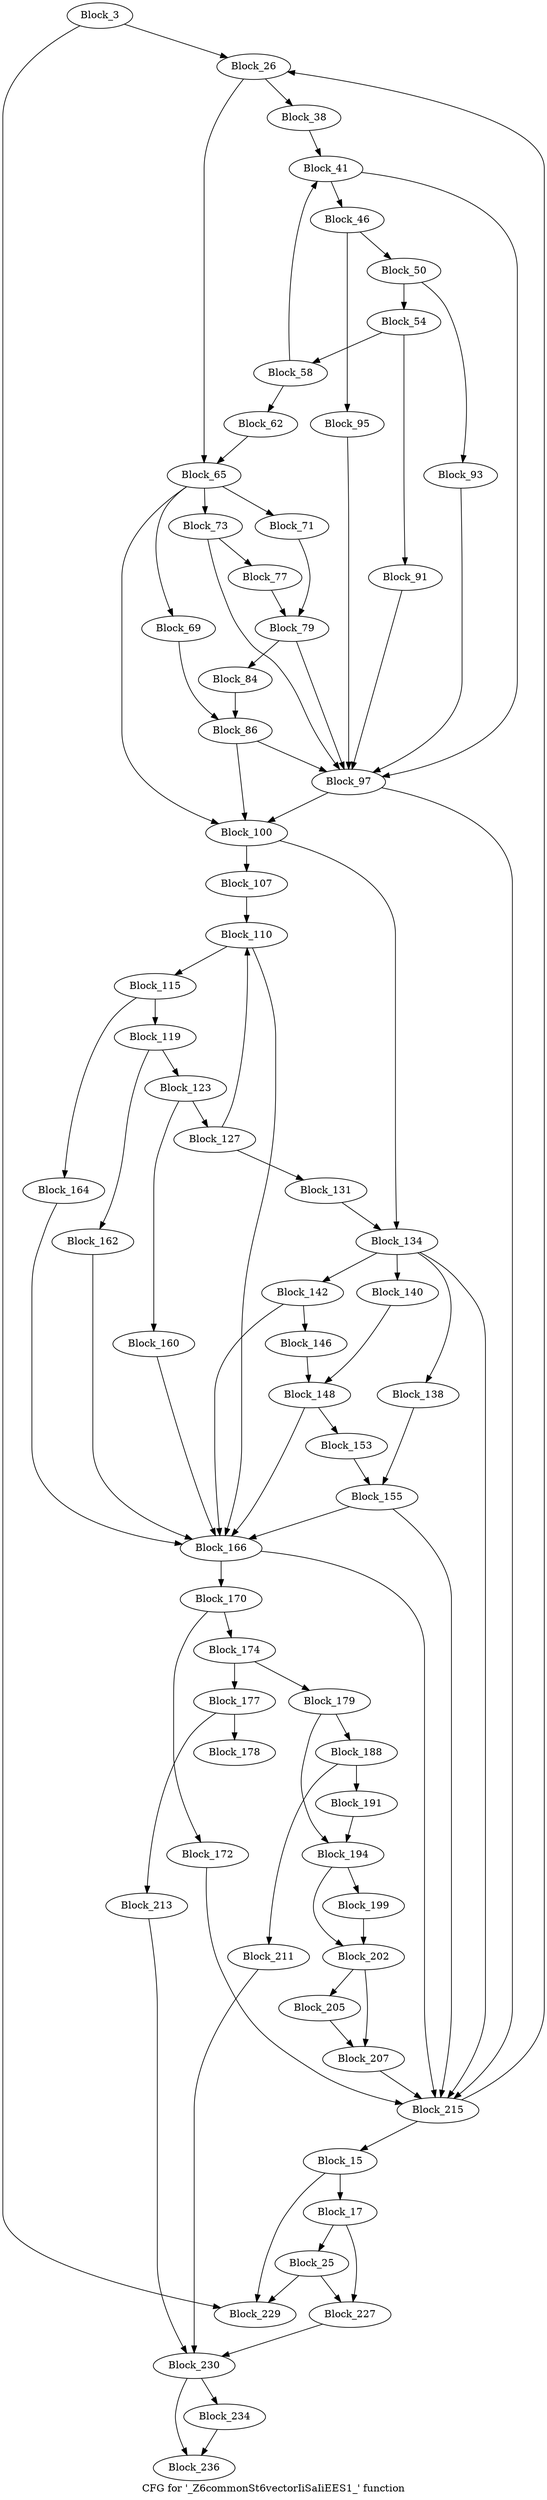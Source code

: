 digraph "CFG for '_Z6commonSt6vectorIiSaIiEES1_' function" {
	label="CFG for '_Z6commonSt6vectorIiSaIiEES1_' function";

	block_3 [label="Block_3"];
	block_3:s0 -> block_229;
	block_3:s1 -> block_26;
	block_15 [label="Block_15"];
	block_15:s0 -> block_229;
	block_15:s1 -> block_17;
	block_17 [label="Block_17"];
	block_17 -> block_25;
	block_17 -> block_227;
	block_25 [label="Block_25"];
	block_25 -> block_229;
	block_25 -> block_227;
	block_26 [label="Block_26"];
	block_26:s0 -> block_38;
	block_26:s1 -> block_65;
	block_38 [label="Block_38"];
	block_38 -> block_41;
	block_41 [label="Block_41"];
	block_41:s0 -> block_97;
	block_41:s1 -> block_46;
	block_46 [label="Block_46"];
	block_46:s0 -> block_95;
	block_46:s1 -> block_50;
	block_50 [label="Block_50"];
	block_50:s0 -> block_93;
	block_50:s1 -> block_54;
	block_54 [label="Block_54"];
	block_54:s0 -> block_91;
	block_54:s1 -> block_58;
	block_58 [label="Block_58"];
	block_58:s0 -> block_41;
	block_58:s1 -> block_62;
	block_62 [label="Block_62"];
	block_62 -> block_65;
	block_65 [label="Block_65"];
	block_65:s0 -> block_100;
	block_65:s1 -> block_73;
	block_65:s2 -> block_71;
	block_65:s3 -> block_69;
	block_69 [label="Block_69"];
	block_69 -> block_86;
	block_71 [label="Block_71"];
	block_71 -> block_79;
	block_73 [label="Block_73"];
	block_73:s0 -> block_97;
	block_73:s1 -> block_77;
	block_77 [label="Block_77"];
	block_77 -> block_79;
	block_79 [label="Block_79"];
	block_79:s0 -> block_97;
	block_79:s1 -> block_84;
	block_84 [label="Block_84"];
	block_84 -> block_86;
	block_86 [label="Block_86"];
	block_86:s0 -> block_97;
	block_86:s1 -> block_100;
	block_91 [label="Block_91"];
	block_91 -> block_97;
	block_93 [label="Block_93"];
	block_93 -> block_97;
	block_95 [label="Block_95"];
	block_95 -> block_97;
	block_97 [label="Block_97"];
	block_97:s0 -> block_100;
	block_97:s1 -> block_215;
	block_100 [label="Block_100"];
	block_100:s0 -> block_107;
	block_100:s1 -> block_134;
	block_107 [label="Block_107"];
	block_107 -> block_110;
	block_110 [label="Block_110"];
	block_110:s0 -> block_166;
	block_110:s1 -> block_115;
	block_115 [label="Block_115"];
	block_115:s0 -> block_164;
	block_115:s1 -> block_119;
	block_119 [label="Block_119"];
	block_119:s0 -> block_162;
	block_119:s1 -> block_123;
	block_123 [label="Block_123"];
	block_123:s0 -> block_160;
	block_123:s1 -> block_127;
	block_127 [label="Block_127"];
	block_127:s0 -> block_110;
	block_127:s1 -> block_131;
	block_131 [label="Block_131"];
	block_131 -> block_134;
	block_134 [label="Block_134"];
	block_134:s0 -> block_215;
	block_134:s1 -> block_142;
	block_134:s2 -> block_140;
	block_134:s3 -> block_138;
	block_138 [label="Block_138"];
	block_138 -> block_155;
	block_140 [label="Block_140"];
	block_140 -> block_148;
	block_142 [label="Block_142"];
	block_142:s0 -> block_166;
	block_142:s1 -> block_146;
	block_146 [label="Block_146"];
	block_146 -> block_148;
	block_148 [label="Block_148"];
	block_148:s0 -> block_166;
	block_148:s1 -> block_153;
	block_153 [label="Block_153"];
	block_153 -> block_155;
	block_155 [label="Block_155"];
	block_155:s0 -> block_166;
	block_155:s1 -> block_215;
	block_160 [label="Block_160"];
	block_160 -> block_166;
	block_162 [label="Block_162"];
	block_162 -> block_166;
	block_164 [label="Block_164"];
	block_164 -> block_166;
	block_166 [label="Block_166"];
	block_166:s0 -> block_215;
	block_166:s1 -> block_170;
	block_170 [label="Block_170"];
	block_170:s0 -> block_174;
	block_170:s1 -> block_172;
	block_172 [label="Block_172"];
	block_172 -> block_215;
	block_174 [label="Block_174"];
	block_174:s0 -> block_177;
	block_174:s1 -> block_179;
	block_177 [label="Block_177"];
	block_177 -> block_178;
	block_177 -> block_213;
	block_178 [label="Block_178"];
	block_179 [label="Block_179"];
	block_179:s0 -> block_194;
	block_179:s1 -> block_188;
	block_188 [label="Block_188"];
	block_188 -> block_191;
	block_188 -> block_211;
	block_191 [label="Block_191"];
	block_191 -> block_194;
	block_194 [label="Block_194"];
	block_194:s0 -> block_199;
	block_194:s1 -> block_202;
	block_199 [label="Block_199"];
	block_199 -> block_202;
	block_202 [label="Block_202"];
	block_202:s0 -> block_207;
	block_202:s1 -> block_205;
	block_205 [label="Block_205"];
	block_205 -> block_207;
	block_207 [label="Block_207"];
	block_207 -> block_215;
	block_211 [label="Block_211"];
	block_211 -> block_230;
	block_213 [label="Block_213"];
	block_213 -> block_230;
	block_215 [label="Block_215"];
	block_215:s0 -> block_26;
	block_215:s1 -> block_15;
	block_227 [label="Block_227"];
	block_227 -> block_230;
	block_229 [label="Block_229"];
	block_230 [label="Block_230"];
	block_230:s0 -> block_236;
	block_230:s1 -> block_234;
	block_234 [label="Block_234"];
	block_234 -> block_236;
	block_236 [label="Block_236"];
}
